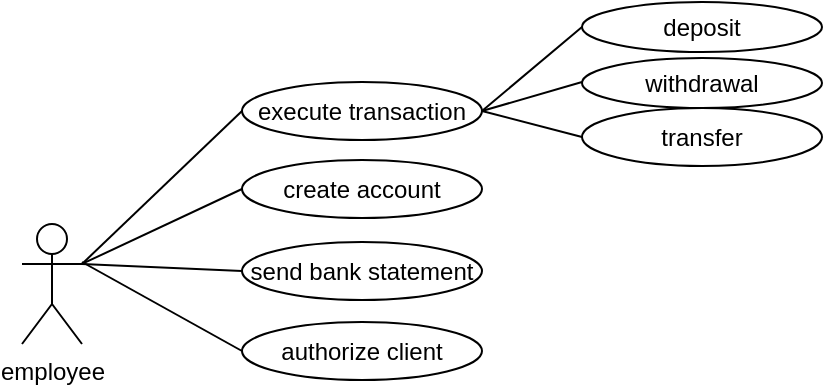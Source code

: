 <mxfile version="26.0.16">
  <diagram name="Page-1" id="9Z0wnx1XIICip3bffmsN">
    <mxGraphModel dx="549" dy="318" grid="1" gridSize="10" guides="1" tooltips="1" connect="1" arrows="1" fold="1" page="1" pageScale="1" pageWidth="850" pageHeight="1100" math="0" shadow="0">
      <root>
        <mxCell id="0" />
        <mxCell id="1" parent="0" />
        <mxCell id="J-enOfOytw5LMeYjTnpe-1" value="employee" style="shape=umlActor;verticalLabelPosition=bottom;verticalAlign=top;html=1;outlineConnect=0;" parent="1" vertex="1">
          <mxGeometry x="100" y="161" width="30" height="60" as="geometry" />
        </mxCell>
        <mxCell id="J-enOfOytw5LMeYjTnpe-4" value="execute transaction" style="ellipse;whiteSpace=wrap;html=1;" parent="1" vertex="1">
          <mxGeometry x="210" y="90" width="120" height="29" as="geometry" />
        </mxCell>
        <mxCell id="J-enOfOytw5LMeYjTnpe-5" value="create account" style="ellipse;whiteSpace=wrap;html=1;" parent="1" vertex="1">
          <mxGeometry x="210" y="129" width="120" height="29" as="geometry" />
        </mxCell>
        <mxCell id="J-enOfOytw5LMeYjTnpe-6" value="send bank statement" style="ellipse;whiteSpace=wrap;html=1;" parent="1" vertex="1">
          <mxGeometry x="210" y="170" width="120" height="29" as="geometry" />
        </mxCell>
        <mxCell id="J-enOfOytw5LMeYjTnpe-7" value="deposit" style="ellipse;whiteSpace=wrap;html=1;" parent="1" vertex="1">
          <mxGeometry x="380" y="50" width="120" height="25" as="geometry" />
        </mxCell>
        <mxCell id="J-enOfOytw5LMeYjTnpe-9" value="transfer" style="ellipse;whiteSpace=wrap;html=1;" parent="1" vertex="1">
          <mxGeometry x="380" y="103" width="120" height="29" as="geometry" />
        </mxCell>
        <mxCell id="J-enOfOytw5LMeYjTnpe-10" value="" style="endArrow=none;html=1;rounded=0;entryX=1;entryY=0.5;entryDx=0;entryDy=0;exitX=0;exitY=0.5;exitDx=0;exitDy=0;" parent="1" source="J-enOfOytw5LMeYjTnpe-7" target="J-enOfOytw5LMeYjTnpe-4" edge="1">
          <mxGeometry width="50" height="50" relative="1" as="geometry">
            <mxPoint x="290" y="210" as="sourcePoint" />
            <mxPoint x="340" y="160" as="targetPoint" />
          </mxGeometry>
        </mxCell>
        <mxCell id="J-enOfOytw5LMeYjTnpe-11" value="" style="endArrow=none;html=1;rounded=0;entryX=1;entryY=0.5;entryDx=0;entryDy=0;exitX=0;exitY=0.5;exitDx=0;exitDy=0;" parent="1" source="J-enOfOytw5LMeYjTnpe-9" target="J-enOfOytw5LMeYjTnpe-4" edge="1">
          <mxGeometry width="50" height="50" relative="1" as="geometry">
            <mxPoint x="350" y="210" as="sourcePoint" />
            <mxPoint x="400" y="160" as="targetPoint" />
          </mxGeometry>
        </mxCell>
        <mxCell id="J-enOfOytw5LMeYjTnpe-12" value="" style="endArrow=none;html=1;rounded=0;entryX=0;entryY=0.5;entryDx=0;entryDy=0;exitX=1;exitY=0.333;exitDx=0;exitDy=0;exitPerimeter=0;" parent="1" source="J-enOfOytw5LMeYjTnpe-1" target="J-enOfOytw5LMeYjTnpe-4" edge="1">
          <mxGeometry width="50" height="50" relative="1" as="geometry">
            <mxPoint x="160" y="160" as="sourcePoint" />
            <mxPoint x="210" y="110" as="targetPoint" />
          </mxGeometry>
        </mxCell>
        <mxCell id="J-enOfOytw5LMeYjTnpe-13" value="" style="endArrow=none;html=1;rounded=0;entryX=0;entryY=0.5;entryDx=0;entryDy=0;exitX=1;exitY=0.333;exitDx=0;exitDy=0;exitPerimeter=0;" parent="1" source="J-enOfOytw5LMeYjTnpe-1" target="J-enOfOytw5LMeYjTnpe-5" edge="1">
          <mxGeometry width="50" height="50" relative="1" as="geometry">
            <mxPoint x="180" y="290" as="sourcePoint" />
            <mxPoint x="230" y="240" as="targetPoint" />
          </mxGeometry>
        </mxCell>
        <mxCell id="J-enOfOytw5LMeYjTnpe-14" value="" style="endArrow=none;html=1;rounded=0;entryX=0;entryY=0.5;entryDx=0;entryDy=0;exitX=1;exitY=0.333;exitDx=0;exitDy=0;exitPerimeter=0;" parent="1" source="J-enOfOytw5LMeYjTnpe-1" target="J-enOfOytw5LMeYjTnpe-6" edge="1">
          <mxGeometry width="50" height="50" relative="1" as="geometry">
            <mxPoint x="140" y="290" as="sourcePoint" />
            <mxPoint x="190" y="240" as="targetPoint" />
          </mxGeometry>
        </mxCell>
        <mxCell id="J-enOfOytw5LMeYjTnpe-15" value="authorize client" style="ellipse;whiteSpace=wrap;html=1;" parent="1" vertex="1">
          <mxGeometry x="210" y="210" width="120" height="29" as="geometry" />
        </mxCell>
        <mxCell id="J-enOfOytw5LMeYjTnpe-16" value="" style="endArrow=none;html=1;rounded=0;entryX=0;entryY=0.5;entryDx=0;entryDy=0;" parent="1" target="J-enOfOytw5LMeYjTnpe-15" edge="1">
          <mxGeometry width="50" height="50" relative="1" as="geometry">
            <mxPoint x="130" y="180" as="sourcePoint" />
            <mxPoint x="190" y="230" as="targetPoint" />
          </mxGeometry>
        </mxCell>
        <mxCell id="ON46M2RiDiteTC2ZhPjU-1" value="withdrawal" style="ellipse;whiteSpace=wrap;html=1;" vertex="1" parent="1">
          <mxGeometry x="380" y="78" width="120" height="25" as="geometry" />
        </mxCell>
        <mxCell id="ON46M2RiDiteTC2ZhPjU-3" value="" style="endArrow=none;html=1;rounded=0;exitX=1;exitY=0.5;exitDx=0;exitDy=0;" edge="1" parent="1" source="J-enOfOytw5LMeYjTnpe-4">
          <mxGeometry width="50" height="50" relative="1" as="geometry">
            <mxPoint x="330" y="140" as="sourcePoint" />
            <mxPoint x="380" y="90" as="targetPoint" />
          </mxGeometry>
        </mxCell>
      </root>
    </mxGraphModel>
  </diagram>
</mxfile>
